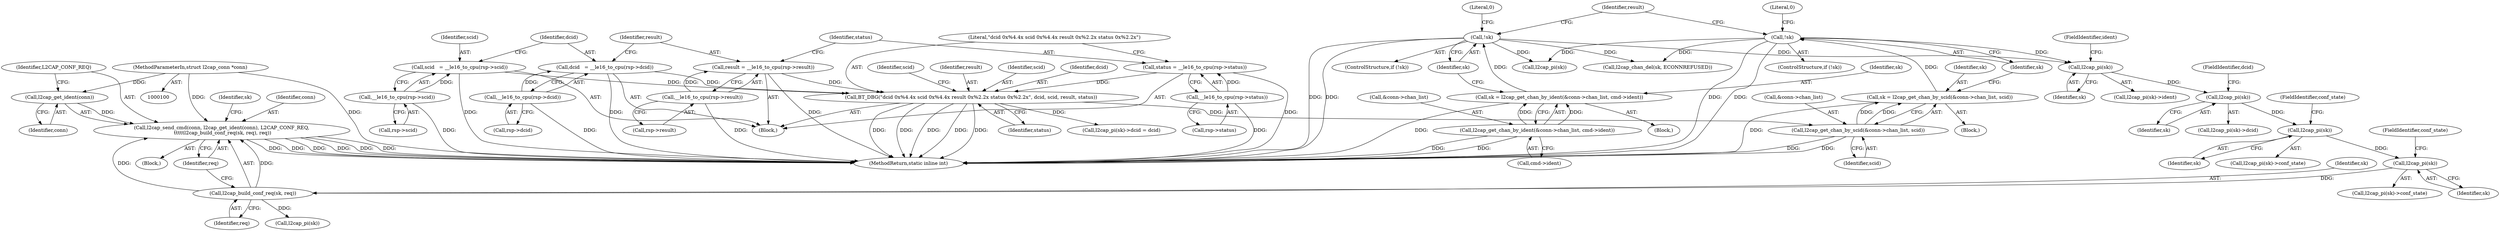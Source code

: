 digraph "0_linux_f2fcfcd670257236ebf2088bbdf26f6a8ef459fe_2@API" {
"1000213" [label="(Call,l2cap_send_cmd(conn, l2cap_get_ident(conn), L2CAP_CONF_REQ,\n \t\t\t\t\tl2cap_build_conf_req(sk, req), req))"];
"1000215" [label="(Call,l2cap_get_ident(conn))"];
"1000101" [label="(MethodParameterIn,struct l2cap_conn *conn)"];
"1000218" [label="(Call,l2cap_build_conf_req(sk, req))"];
"1000209" [label="(Call,l2cap_pi(sk))"];
"1000203" [label="(Call,l2cap_pi(sk))"];
"1000197" [label="(Call,l2cap_pi(sk))"];
"1000191" [label="(Call,l2cap_pi(sk))"];
"1000159" [label="(Call,!sk)"];
"1000150" [label="(Call,sk = l2cap_get_chan_by_scid(&conn->chan_list, scid))"];
"1000152" [label="(Call,l2cap_get_chan_by_scid(&conn->chan_list, scid))"];
"1000141" [label="(Call,BT_DBG(\"dcid 0x%4.4x scid 0x%4.4x result 0x%2.2x status 0x%2.2x\", dcid, scid, result, status))"];
"1000123" [label="(Call,dcid   = __le16_to_cpu(rsp->dcid))"];
"1000125" [label="(Call,__le16_to_cpu(rsp->dcid))"];
"1000117" [label="(Call,scid   = __le16_to_cpu(rsp->scid))"];
"1000119" [label="(Call,__le16_to_cpu(rsp->scid))"];
"1000129" [label="(Call,result = __le16_to_cpu(rsp->result))"];
"1000131" [label="(Call,__le16_to_cpu(rsp->result))"];
"1000135" [label="(Call,status = __le16_to_cpu(rsp->status))"];
"1000137" [label="(Call,__le16_to_cpu(rsp->status))"];
"1000176" [label="(Call,!sk)"];
"1000165" [label="(Call,sk = l2cap_get_chan_by_ident(&conn->chan_list, cmd->ident))"];
"1000167" [label="(Call,l2cap_get_chan_by_ident(&conn->chan_list, cmd->ident))"];
"1000193" [label="(FieldIdentifier,ident)"];
"1000160" [label="(Identifier,sk)"];
"1000138" [label="(Call,rsp->status)"];
"1000195" [label="(Call,l2cap_pi(sk)->dcid = dcid)"];
"1000208" [label="(Call,l2cap_pi(sk)->conf_state)"];
"1000204" [label="(Identifier,sk)"];
"1000153" [label="(Call,&conn->chan_list)"];
"1000104" [label="(Block,)"];
"1000126" [label="(Call,rsp->dcid)"];
"1000157" [label="(Identifier,scid)"];
"1000151" [label="(Identifier,sk)"];
"1000211" [label="(FieldIdentifier,conf_state)"];
"1000124" [label="(Identifier,dcid)"];
"1000216" [label="(Identifier,conn)"];
"1000225" [label="(Identifier,sk)"];
"1000179" [label="(Literal,0)"];
"1000148" [label="(Identifier,scid)"];
"1000172" [label="(Call,cmd->ident)"];
"1000158" [label="(ControlStructure,if (!sk))"];
"1000231" [label="(Call,l2cap_pi(sk))"];
"1000145" [label="(Identifier,result)"];
"1000132" [label="(Call,rsp->result)"];
"1000177" [label="(Identifier,sk)"];
"1000218" [label="(Call,l2cap_build_conf_req(sk, req))"];
"1000146" [label="(Identifier,status)"];
"1000221" [label="(Identifier,req)"];
"1000130" [label="(Identifier,result)"];
"1000245" [label="(MethodReturn,static inline int)"];
"1000164" [label="(Block,)"];
"1000196" [label="(Call,l2cap_pi(sk)->dcid)"];
"1000162" [label="(Literal,0)"];
"1000202" [label="(Call,l2cap_pi(sk)->conf_state)"];
"1000168" [label="(Call,&conn->chan_list)"];
"1000219" [label="(Identifier,sk)"];
"1000129" [label="(Call,result = __le16_to_cpu(rsp->result))"];
"1000220" [label="(Identifier,req)"];
"1000215" [label="(Call,l2cap_get_ident(conn))"];
"1000198" [label="(Identifier,sk)"];
"1000101" [label="(MethodParameterIn,struct l2cap_conn *conn)"];
"1000176" [label="(Call,!sk)"];
"1000131" [label="(Call,__le16_to_cpu(rsp->result))"];
"1000135" [label="(Call,status = __le16_to_cpu(rsp->status))"];
"1000199" [label="(FieldIdentifier,dcid)"];
"1000118" [label="(Identifier,scid)"];
"1000205" [label="(FieldIdentifier,conf_state)"];
"1000150" [label="(Call,sk = l2cap_get_chan_by_scid(&conn->chan_list, scid))"];
"1000137" [label="(Call,__le16_to_cpu(rsp->status))"];
"1000209" [label="(Call,l2cap_pi(sk))"];
"1000214" [label="(Identifier,conn)"];
"1000136" [label="(Identifier,status)"];
"1000175" [label="(ControlStructure,if (!sk))"];
"1000197" [label="(Call,l2cap_pi(sk))"];
"1000181" [label="(Identifier,result)"];
"1000210" [label="(Identifier,sk)"];
"1000237" [label="(Call,l2cap_chan_del(sk, ECONNREFUSED))"];
"1000149" [label="(Block,)"];
"1000144" [label="(Identifier,scid)"];
"1000159" [label="(Call,!sk)"];
"1000142" [label="(Literal,\"dcid 0x%4.4x scid 0x%4.4x result 0x%2.2x status 0x%2.2x\")"];
"1000117" [label="(Call,scid   = __le16_to_cpu(rsp->scid))"];
"1000119" [label="(Call,__le16_to_cpu(rsp->scid))"];
"1000120" [label="(Call,rsp->scid)"];
"1000217" [label="(Identifier,L2CAP_CONF_REQ)"];
"1000213" [label="(Call,l2cap_send_cmd(conn, l2cap_get_ident(conn), L2CAP_CONF_REQ,\n \t\t\t\t\tl2cap_build_conf_req(sk, req), req))"];
"1000224" [label="(Call,l2cap_pi(sk))"];
"1000182" [label="(Block,)"];
"1000203" [label="(Call,l2cap_pi(sk))"];
"1000152" [label="(Call,l2cap_get_chan_by_scid(&conn->chan_list, scid))"];
"1000141" [label="(Call,BT_DBG(\"dcid 0x%4.4x scid 0x%4.4x result 0x%2.2x status 0x%2.2x\", dcid, scid, result, status))"];
"1000123" [label="(Call,dcid   = __le16_to_cpu(rsp->dcid))"];
"1000167" [label="(Call,l2cap_get_chan_by_ident(&conn->chan_list, cmd->ident))"];
"1000166" [label="(Identifier,sk)"];
"1000165" [label="(Call,sk = l2cap_get_chan_by_ident(&conn->chan_list, cmd->ident))"];
"1000143" [label="(Identifier,dcid)"];
"1000191" [label="(Call,l2cap_pi(sk))"];
"1000125" [label="(Call,__le16_to_cpu(rsp->dcid))"];
"1000190" [label="(Call,l2cap_pi(sk)->ident)"];
"1000192" [label="(Identifier,sk)"];
"1000213" -> "1000182"  [label="AST: "];
"1000213" -> "1000221"  [label="CFG: "];
"1000214" -> "1000213"  [label="AST: "];
"1000215" -> "1000213"  [label="AST: "];
"1000217" -> "1000213"  [label="AST: "];
"1000218" -> "1000213"  [label="AST: "];
"1000221" -> "1000213"  [label="AST: "];
"1000225" -> "1000213"  [label="CFG: "];
"1000213" -> "1000245"  [label="DDG: "];
"1000213" -> "1000245"  [label="DDG: "];
"1000213" -> "1000245"  [label="DDG: "];
"1000213" -> "1000245"  [label="DDG: "];
"1000213" -> "1000245"  [label="DDG: "];
"1000213" -> "1000245"  [label="DDG: "];
"1000215" -> "1000213"  [label="DDG: "];
"1000101" -> "1000213"  [label="DDG: "];
"1000218" -> "1000213"  [label="DDG: "];
"1000218" -> "1000213"  [label="DDG: "];
"1000215" -> "1000216"  [label="CFG: "];
"1000216" -> "1000215"  [label="AST: "];
"1000217" -> "1000215"  [label="CFG: "];
"1000101" -> "1000215"  [label="DDG: "];
"1000101" -> "1000100"  [label="AST: "];
"1000101" -> "1000245"  [label="DDG: "];
"1000218" -> "1000220"  [label="CFG: "];
"1000219" -> "1000218"  [label="AST: "];
"1000220" -> "1000218"  [label="AST: "];
"1000221" -> "1000218"  [label="CFG: "];
"1000209" -> "1000218"  [label="DDG: "];
"1000218" -> "1000224"  [label="DDG: "];
"1000209" -> "1000208"  [label="AST: "];
"1000209" -> "1000210"  [label="CFG: "];
"1000210" -> "1000209"  [label="AST: "];
"1000211" -> "1000209"  [label="CFG: "];
"1000203" -> "1000209"  [label="DDG: "];
"1000203" -> "1000202"  [label="AST: "];
"1000203" -> "1000204"  [label="CFG: "];
"1000204" -> "1000203"  [label="AST: "];
"1000205" -> "1000203"  [label="CFG: "];
"1000197" -> "1000203"  [label="DDG: "];
"1000197" -> "1000196"  [label="AST: "];
"1000197" -> "1000198"  [label="CFG: "];
"1000198" -> "1000197"  [label="AST: "];
"1000199" -> "1000197"  [label="CFG: "];
"1000191" -> "1000197"  [label="DDG: "];
"1000191" -> "1000190"  [label="AST: "];
"1000191" -> "1000192"  [label="CFG: "];
"1000192" -> "1000191"  [label="AST: "];
"1000193" -> "1000191"  [label="CFG: "];
"1000159" -> "1000191"  [label="DDG: "];
"1000176" -> "1000191"  [label="DDG: "];
"1000159" -> "1000158"  [label="AST: "];
"1000159" -> "1000160"  [label="CFG: "];
"1000160" -> "1000159"  [label="AST: "];
"1000162" -> "1000159"  [label="CFG: "];
"1000181" -> "1000159"  [label="CFG: "];
"1000159" -> "1000245"  [label="DDG: "];
"1000159" -> "1000245"  [label="DDG: "];
"1000150" -> "1000159"  [label="DDG: "];
"1000159" -> "1000231"  [label="DDG: "];
"1000159" -> "1000237"  [label="DDG: "];
"1000150" -> "1000149"  [label="AST: "];
"1000150" -> "1000152"  [label="CFG: "];
"1000151" -> "1000150"  [label="AST: "];
"1000152" -> "1000150"  [label="AST: "];
"1000160" -> "1000150"  [label="CFG: "];
"1000150" -> "1000245"  [label="DDG: "];
"1000152" -> "1000150"  [label="DDG: "];
"1000152" -> "1000150"  [label="DDG: "];
"1000152" -> "1000157"  [label="CFG: "];
"1000153" -> "1000152"  [label="AST: "];
"1000157" -> "1000152"  [label="AST: "];
"1000152" -> "1000245"  [label="DDG: "];
"1000152" -> "1000245"  [label="DDG: "];
"1000141" -> "1000152"  [label="DDG: "];
"1000141" -> "1000104"  [label="AST: "];
"1000141" -> "1000146"  [label="CFG: "];
"1000142" -> "1000141"  [label="AST: "];
"1000143" -> "1000141"  [label="AST: "];
"1000144" -> "1000141"  [label="AST: "];
"1000145" -> "1000141"  [label="AST: "];
"1000146" -> "1000141"  [label="AST: "];
"1000148" -> "1000141"  [label="CFG: "];
"1000141" -> "1000245"  [label="DDG: "];
"1000141" -> "1000245"  [label="DDG: "];
"1000141" -> "1000245"  [label="DDG: "];
"1000141" -> "1000245"  [label="DDG: "];
"1000141" -> "1000245"  [label="DDG: "];
"1000123" -> "1000141"  [label="DDG: "];
"1000117" -> "1000141"  [label="DDG: "];
"1000129" -> "1000141"  [label="DDG: "];
"1000135" -> "1000141"  [label="DDG: "];
"1000141" -> "1000195"  [label="DDG: "];
"1000123" -> "1000104"  [label="AST: "];
"1000123" -> "1000125"  [label="CFG: "];
"1000124" -> "1000123"  [label="AST: "];
"1000125" -> "1000123"  [label="AST: "];
"1000130" -> "1000123"  [label="CFG: "];
"1000123" -> "1000245"  [label="DDG: "];
"1000125" -> "1000123"  [label="DDG: "];
"1000125" -> "1000126"  [label="CFG: "];
"1000126" -> "1000125"  [label="AST: "];
"1000125" -> "1000245"  [label="DDG: "];
"1000117" -> "1000104"  [label="AST: "];
"1000117" -> "1000119"  [label="CFG: "];
"1000118" -> "1000117"  [label="AST: "];
"1000119" -> "1000117"  [label="AST: "];
"1000124" -> "1000117"  [label="CFG: "];
"1000117" -> "1000245"  [label="DDG: "];
"1000119" -> "1000117"  [label="DDG: "];
"1000119" -> "1000120"  [label="CFG: "];
"1000120" -> "1000119"  [label="AST: "];
"1000119" -> "1000245"  [label="DDG: "];
"1000129" -> "1000104"  [label="AST: "];
"1000129" -> "1000131"  [label="CFG: "];
"1000130" -> "1000129"  [label="AST: "];
"1000131" -> "1000129"  [label="AST: "];
"1000136" -> "1000129"  [label="CFG: "];
"1000129" -> "1000245"  [label="DDG: "];
"1000131" -> "1000129"  [label="DDG: "];
"1000131" -> "1000132"  [label="CFG: "];
"1000132" -> "1000131"  [label="AST: "];
"1000131" -> "1000245"  [label="DDG: "];
"1000135" -> "1000104"  [label="AST: "];
"1000135" -> "1000137"  [label="CFG: "];
"1000136" -> "1000135"  [label="AST: "];
"1000137" -> "1000135"  [label="AST: "];
"1000142" -> "1000135"  [label="CFG: "];
"1000135" -> "1000245"  [label="DDG: "];
"1000137" -> "1000135"  [label="DDG: "];
"1000137" -> "1000138"  [label="CFG: "];
"1000138" -> "1000137"  [label="AST: "];
"1000137" -> "1000245"  [label="DDG: "];
"1000176" -> "1000175"  [label="AST: "];
"1000176" -> "1000177"  [label="CFG: "];
"1000177" -> "1000176"  [label="AST: "];
"1000179" -> "1000176"  [label="CFG: "];
"1000181" -> "1000176"  [label="CFG: "];
"1000176" -> "1000245"  [label="DDG: "];
"1000176" -> "1000245"  [label="DDG: "];
"1000165" -> "1000176"  [label="DDG: "];
"1000176" -> "1000231"  [label="DDG: "];
"1000176" -> "1000237"  [label="DDG: "];
"1000165" -> "1000164"  [label="AST: "];
"1000165" -> "1000167"  [label="CFG: "];
"1000166" -> "1000165"  [label="AST: "];
"1000167" -> "1000165"  [label="AST: "];
"1000177" -> "1000165"  [label="CFG: "];
"1000165" -> "1000245"  [label="DDG: "];
"1000167" -> "1000165"  [label="DDG: "];
"1000167" -> "1000165"  [label="DDG: "];
"1000167" -> "1000172"  [label="CFG: "];
"1000168" -> "1000167"  [label="AST: "];
"1000172" -> "1000167"  [label="AST: "];
"1000167" -> "1000245"  [label="DDG: "];
"1000167" -> "1000245"  [label="DDG: "];
}
